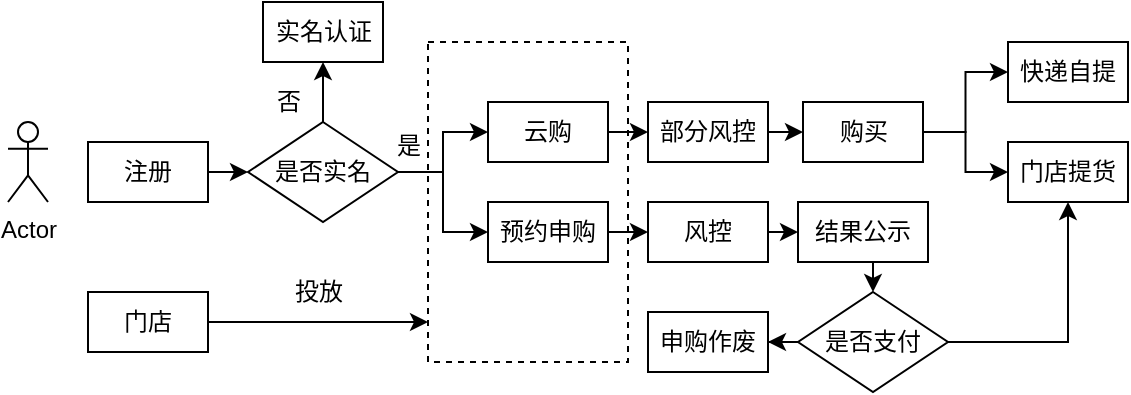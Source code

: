 <mxfile version="21.0.2" type="github">
  <diagram name="第 1 页" id="ErkFQInz7MT---hFU15H">
    <mxGraphModel dx="1249" dy="465" grid="1" gridSize="10" guides="1" tooltips="1" connect="1" arrows="1" fold="1" page="1" pageScale="1" pageWidth="827" pageHeight="1169" math="0" shadow="0">
      <root>
        <mxCell id="0" />
        <mxCell id="1" parent="0" />
        <mxCell id="0-X5SjwKyUIKf4-druoj-68" value="" style="rounded=0;whiteSpace=wrap;html=1;dashed=1;" vertex="1" parent="1">
          <mxGeometry x="220" y="160" width="100" height="160" as="geometry" />
        </mxCell>
        <mxCell id="0-X5SjwKyUIKf4-druoj-33" style="edgeStyle=orthogonalEdgeStyle;rounded=0;orthogonalLoop=1;jettySize=auto;html=1;exitX=1;exitY=0.5;exitDx=0;exitDy=0;entryX=0;entryY=0.5;entryDx=0;entryDy=0;" edge="1" parent="1" source="0-X5SjwKyUIKf4-druoj-3" target="0-X5SjwKyUIKf4-druoj-16">
          <mxGeometry relative="1" as="geometry" />
        </mxCell>
        <mxCell id="0-X5SjwKyUIKf4-druoj-3" value="注册" style="rounded=0;whiteSpace=wrap;html=1;" vertex="1" parent="1">
          <mxGeometry x="50" y="210" width="60" height="30" as="geometry" />
        </mxCell>
        <mxCell id="0-X5SjwKyUIKf4-druoj-39" style="edgeStyle=orthogonalEdgeStyle;rounded=0;orthogonalLoop=1;jettySize=auto;html=1;exitX=0.5;exitY=0;exitDx=0;exitDy=0;entryX=0.5;entryY=1;entryDx=0;entryDy=0;" edge="1" parent="1" source="0-X5SjwKyUIKf4-druoj-16" target="0-X5SjwKyUIKf4-druoj-38">
          <mxGeometry relative="1" as="geometry" />
        </mxCell>
        <mxCell id="0-X5SjwKyUIKf4-druoj-58" style="edgeStyle=orthogonalEdgeStyle;rounded=0;orthogonalLoop=1;jettySize=auto;html=1;exitX=1;exitY=0.5;exitDx=0;exitDy=0;entryX=0;entryY=0.5;entryDx=0;entryDy=0;" edge="1" parent="1" source="0-X5SjwKyUIKf4-druoj-16" target="0-X5SjwKyUIKf4-druoj-34">
          <mxGeometry relative="1" as="geometry" />
        </mxCell>
        <mxCell id="0-X5SjwKyUIKf4-druoj-61" style="edgeStyle=orthogonalEdgeStyle;rounded=0;orthogonalLoop=1;jettySize=auto;html=1;entryX=0;entryY=0.5;entryDx=0;entryDy=0;" edge="1" parent="1" source="0-X5SjwKyUIKf4-druoj-16" target="0-X5SjwKyUIKf4-druoj-35">
          <mxGeometry relative="1" as="geometry" />
        </mxCell>
        <mxCell id="0-X5SjwKyUIKf4-druoj-16" value="是否实名" style="rhombus;whiteSpace=wrap;html=1;" vertex="1" parent="1">
          <mxGeometry x="130" y="200" width="75" height="50" as="geometry" />
        </mxCell>
        <mxCell id="0-X5SjwKyUIKf4-druoj-20" value="否" style="text;html=1;align=center;verticalAlign=middle;resizable=0;points=[];autosize=1;" vertex="1" parent="1">
          <mxGeometry x="130" y="180" width="40" height="20" as="geometry" />
        </mxCell>
        <mxCell id="0-X5SjwKyUIKf4-druoj-25" value="是" style="text;html=1;align=center;verticalAlign=middle;resizable=0;points=[];autosize=1;" vertex="1" parent="1">
          <mxGeometry x="190" y="202" width="40" height="20" as="geometry" />
        </mxCell>
        <mxCell id="0-X5SjwKyUIKf4-druoj-52" style="edgeStyle=orthogonalEdgeStyle;rounded=0;orthogonalLoop=1;jettySize=auto;html=1;exitX=1;exitY=0.5;exitDx=0;exitDy=0;entryX=0;entryY=0.5;entryDx=0;entryDy=0;" edge="1" parent="1" source="0-X5SjwKyUIKf4-druoj-34" target="0-X5SjwKyUIKf4-druoj-36">
          <mxGeometry relative="1" as="geometry" />
        </mxCell>
        <mxCell id="0-X5SjwKyUIKf4-druoj-34" value="预约申购" style="rounded=0;whiteSpace=wrap;html=1;" vertex="1" parent="1">
          <mxGeometry x="250" y="240" width="60" height="30" as="geometry" />
        </mxCell>
        <mxCell id="0-X5SjwKyUIKf4-druoj-44" style="edgeStyle=orthogonalEdgeStyle;rounded=0;orthogonalLoop=1;jettySize=auto;html=1;exitX=1;exitY=0.5;exitDx=0;exitDy=0;entryX=0;entryY=0.5;entryDx=0;entryDy=0;" edge="1" parent="1" source="0-X5SjwKyUIKf4-druoj-35" target="0-X5SjwKyUIKf4-druoj-43">
          <mxGeometry relative="1" as="geometry" />
        </mxCell>
        <mxCell id="0-X5SjwKyUIKf4-druoj-35" value="云购" style="rounded=0;whiteSpace=wrap;html=1;" vertex="1" parent="1">
          <mxGeometry x="250" y="190" width="60" height="30" as="geometry" />
        </mxCell>
        <mxCell id="0-X5SjwKyUIKf4-druoj-53" style="edgeStyle=orthogonalEdgeStyle;rounded=0;orthogonalLoop=1;jettySize=auto;html=1;exitX=1;exitY=0.5;exitDx=0;exitDy=0;entryX=0;entryY=0.5;entryDx=0;entryDy=0;" edge="1" parent="1" source="0-X5SjwKyUIKf4-druoj-36" target="0-X5SjwKyUIKf4-druoj-37">
          <mxGeometry relative="1" as="geometry" />
        </mxCell>
        <mxCell id="0-X5SjwKyUIKf4-druoj-36" value="风控" style="rounded=0;whiteSpace=wrap;html=1;" vertex="1" parent="1">
          <mxGeometry x="330" y="240" width="60" height="30" as="geometry" />
        </mxCell>
        <mxCell id="0-X5SjwKyUIKf4-druoj-54" style="edgeStyle=orthogonalEdgeStyle;rounded=0;orthogonalLoop=1;jettySize=auto;html=1;exitX=0.5;exitY=1;exitDx=0;exitDy=0;entryX=0.5;entryY=0;entryDx=0;entryDy=0;" edge="1" parent="1" source="0-X5SjwKyUIKf4-druoj-37" target="0-X5SjwKyUIKf4-druoj-51">
          <mxGeometry relative="1" as="geometry" />
        </mxCell>
        <mxCell id="0-X5SjwKyUIKf4-druoj-37" value="结果公示" style="rounded=0;whiteSpace=wrap;html=1;" vertex="1" parent="1">
          <mxGeometry x="405" y="240" width="65" height="30" as="geometry" />
        </mxCell>
        <mxCell id="0-X5SjwKyUIKf4-druoj-38" value="实名认证" style="rounded=0;whiteSpace=wrap;html=1;" vertex="1" parent="1">
          <mxGeometry x="137.5" y="140" width="60" height="30" as="geometry" />
        </mxCell>
        <mxCell id="0-X5SjwKyUIKf4-druoj-48" style="edgeStyle=orthogonalEdgeStyle;rounded=0;orthogonalLoop=1;jettySize=auto;html=1;exitX=1;exitY=0.5;exitDx=0;exitDy=0;entryX=0;entryY=0.5;entryDx=0;entryDy=0;" edge="1" parent="1" source="0-X5SjwKyUIKf4-druoj-43" target="0-X5SjwKyUIKf4-druoj-45">
          <mxGeometry relative="1" as="geometry" />
        </mxCell>
        <mxCell id="0-X5SjwKyUIKf4-druoj-43" value="部分风控" style="rounded=0;whiteSpace=wrap;html=1;" vertex="1" parent="1">
          <mxGeometry x="330" y="190" width="60" height="30" as="geometry" />
        </mxCell>
        <mxCell id="0-X5SjwKyUIKf4-druoj-49" style="edgeStyle=orthogonalEdgeStyle;rounded=0;orthogonalLoop=1;jettySize=auto;html=1;exitX=1;exitY=0.5;exitDx=0;exitDy=0;entryX=0;entryY=0.5;entryDx=0;entryDy=0;" edge="1" parent="1" source="0-X5SjwKyUIKf4-druoj-45" target="0-X5SjwKyUIKf4-druoj-46">
          <mxGeometry relative="1" as="geometry" />
        </mxCell>
        <mxCell id="0-X5SjwKyUIKf4-druoj-50" style="edgeStyle=orthogonalEdgeStyle;rounded=0;orthogonalLoop=1;jettySize=auto;html=1;exitX=1;exitY=0.5;exitDx=0;exitDy=0;entryX=0;entryY=0.5;entryDx=0;entryDy=0;" edge="1" parent="1" source="0-X5SjwKyUIKf4-druoj-45" target="0-X5SjwKyUIKf4-druoj-47">
          <mxGeometry relative="1" as="geometry" />
        </mxCell>
        <mxCell id="0-X5SjwKyUIKf4-druoj-45" value="购买" style="rounded=0;whiteSpace=wrap;html=1;" vertex="1" parent="1">
          <mxGeometry x="407.5" y="190" width="60" height="30" as="geometry" />
        </mxCell>
        <mxCell id="0-X5SjwKyUIKf4-druoj-46" value="快递自提" style="rounded=0;whiteSpace=wrap;html=1;" vertex="1" parent="1">
          <mxGeometry x="510" y="160" width="60" height="30" as="geometry" />
        </mxCell>
        <mxCell id="0-X5SjwKyUIKf4-druoj-47" value="门店提货" style="rounded=0;whiteSpace=wrap;html=1;" vertex="1" parent="1">
          <mxGeometry x="510" y="210" width="60" height="30" as="geometry" />
        </mxCell>
        <mxCell id="0-X5SjwKyUIKf4-druoj-55" style="edgeStyle=orthogonalEdgeStyle;rounded=0;orthogonalLoop=1;jettySize=auto;html=1;entryX=0.5;entryY=1;entryDx=0;entryDy=0;" edge="1" parent="1" source="0-X5SjwKyUIKf4-druoj-51" target="0-X5SjwKyUIKf4-druoj-47">
          <mxGeometry relative="1" as="geometry" />
        </mxCell>
        <mxCell id="0-X5SjwKyUIKf4-druoj-57" style="edgeStyle=orthogonalEdgeStyle;rounded=0;orthogonalLoop=1;jettySize=auto;html=1;exitX=0;exitY=0.5;exitDx=0;exitDy=0;" edge="1" parent="1" source="0-X5SjwKyUIKf4-druoj-51" target="0-X5SjwKyUIKf4-druoj-56">
          <mxGeometry relative="1" as="geometry" />
        </mxCell>
        <mxCell id="0-X5SjwKyUIKf4-druoj-51" value="是否支付" style="rhombus;whiteSpace=wrap;html=1;" vertex="1" parent="1">
          <mxGeometry x="405" y="285" width="75" height="50" as="geometry" />
        </mxCell>
        <mxCell id="0-X5SjwKyUIKf4-druoj-56" value="申购作废" style="rounded=0;whiteSpace=wrap;html=1;" vertex="1" parent="1">
          <mxGeometry x="330" y="295" width="60" height="30" as="geometry" />
        </mxCell>
        <mxCell id="0-X5SjwKyUIKf4-druoj-69" style="edgeStyle=orthogonalEdgeStyle;rounded=0;orthogonalLoop=1;jettySize=auto;html=1;exitX=1;exitY=0.5;exitDx=0;exitDy=0;" edge="1" parent="1" source="0-X5SjwKyUIKf4-druoj-62">
          <mxGeometry relative="1" as="geometry">
            <mxPoint x="220" y="300" as="targetPoint" />
          </mxGeometry>
        </mxCell>
        <mxCell id="0-X5SjwKyUIKf4-druoj-62" value="门店" style="rounded=0;whiteSpace=wrap;html=1;" vertex="1" parent="1">
          <mxGeometry x="50" y="285" width="60" height="30" as="geometry" />
        </mxCell>
        <mxCell id="0-X5SjwKyUIKf4-druoj-64" value="Actor" style="shape=umlActor;verticalLabelPosition=bottom;verticalAlign=top;html=1;outlineConnect=0;" vertex="1" parent="1">
          <mxGeometry x="10" y="200" width="20" height="40" as="geometry" />
        </mxCell>
        <mxCell id="0-X5SjwKyUIKf4-druoj-70" value="投放" style="text;html=1;align=center;verticalAlign=middle;resizable=0;points=[];autosize=1;" vertex="1" parent="1">
          <mxGeometry x="140" y="270" width="50" height="30" as="geometry" />
        </mxCell>
      </root>
    </mxGraphModel>
  </diagram>
</mxfile>

